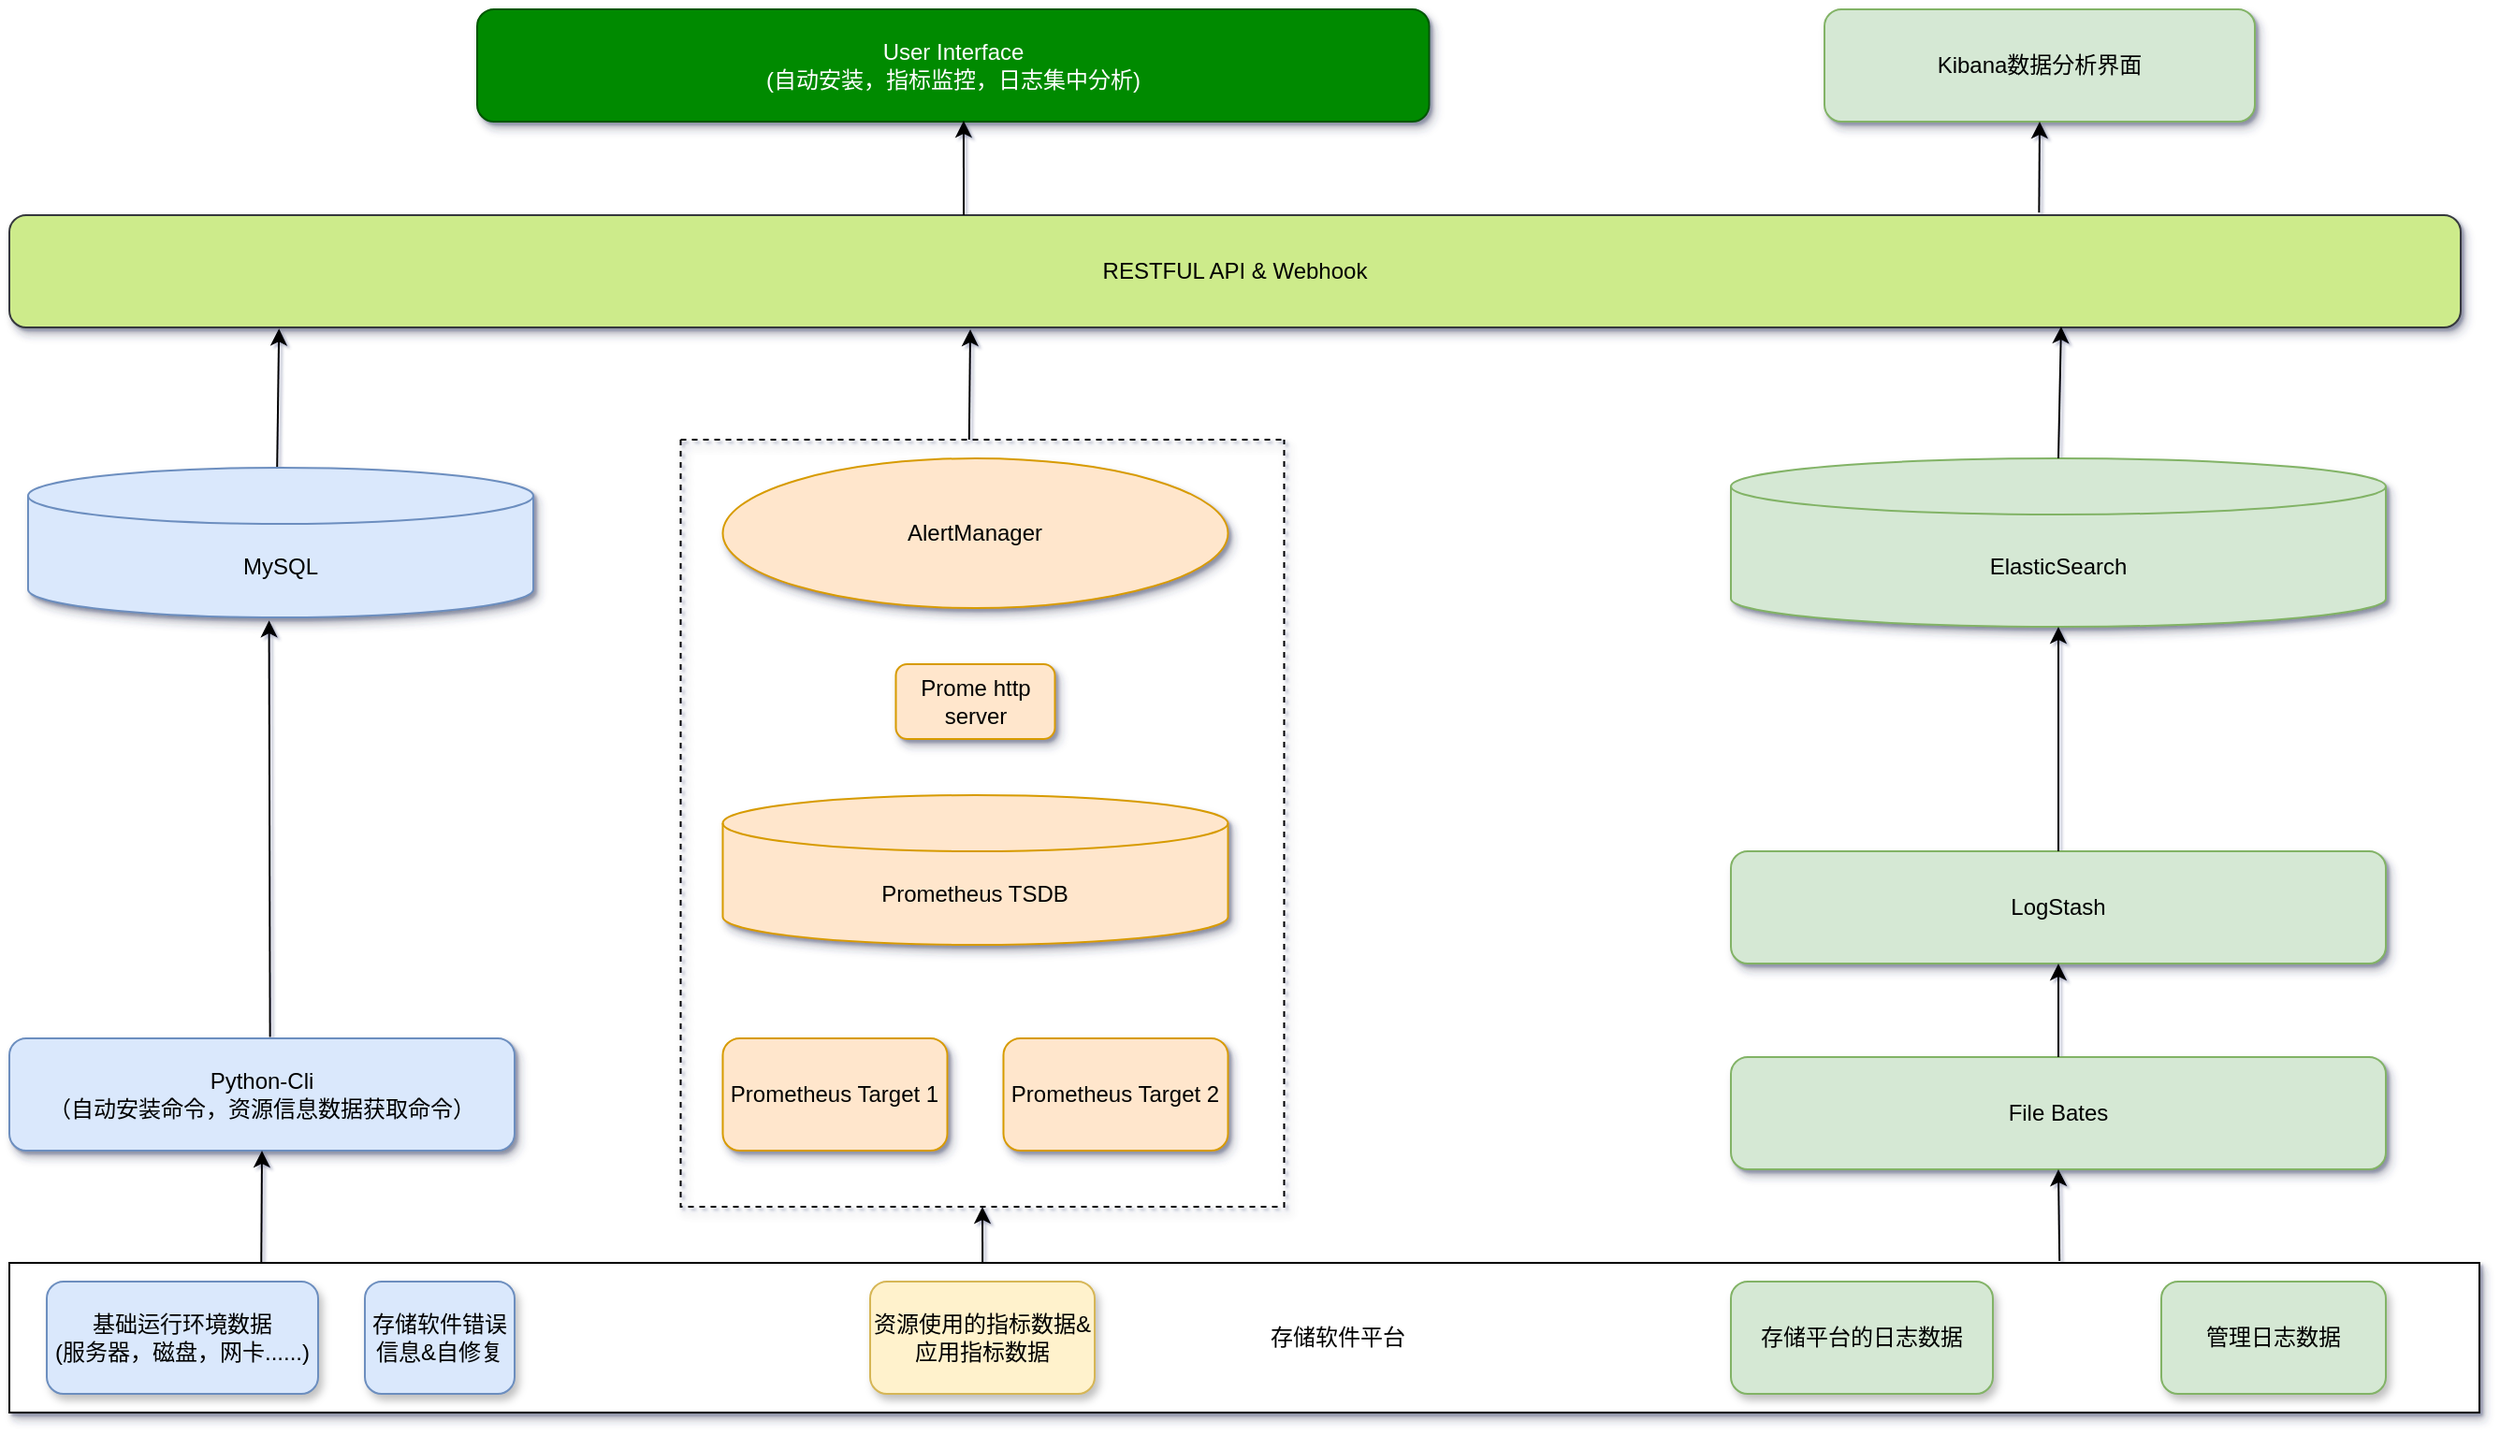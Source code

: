 <mxfile version="17.4.6" type="github">
  <diagram id="HKDHm3W87b2fDyW11oWb" name="Page-1">
    <mxGraphModel dx="2031" dy="1189" grid="1" gridSize="10" guides="1" tooltips="1" connect="1" arrows="1" fold="1" page="1" pageScale="1" pageWidth="1600" pageHeight="900" background="none" math="0" shadow="1">
      <root>
        <mxCell id="0" />
        <mxCell id="1" parent="0" />
        <mxCell id="1yw1eaSJNUBTZV5YgKpg-1" value="&amp;nbsp; &amp;nbsp; &amp;nbsp; &amp;nbsp; &amp;nbsp; &amp;nbsp; &amp;nbsp; &amp;nbsp; &amp;nbsp; &amp;nbsp; &amp;nbsp; &amp;nbsp; &amp;nbsp; &amp;nbsp; &amp;nbsp; 存储软件平台" style="rounded=0;whiteSpace=wrap;html=1;shadow=1;" vertex="1" parent="1">
          <mxGeometry x="130" y="760" width="1320" height="80" as="geometry" />
        </mxCell>
        <mxCell id="1yw1eaSJNUBTZV5YgKpg-2" value="&lt;span&gt;基础运行环境数据&lt;br&gt;(服务器，磁盘，网卡......)&lt;/span&gt;" style="rounded=1;whiteSpace=wrap;html=1;fillColor=#dae8fc;strokeColor=#6c8ebf;shadow=1;" vertex="1" parent="1">
          <mxGeometry x="150" y="770" width="145" height="60" as="geometry" />
        </mxCell>
        <mxCell id="1yw1eaSJNUBTZV5YgKpg-3" value="资源使用的指标数据&amp;amp;应用指标数据" style="rounded=1;whiteSpace=wrap;html=1;fillColor=#fff2cc;strokeColor=#d6b656;shadow=1;" vertex="1" parent="1">
          <mxGeometry x="590" y="770" width="120" height="60" as="geometry" />
        </mxCell>
        <mxCell id="1yw1eaSJNUBTZV5YgKpg-4" value="存储平台的日志数据" style="rounded=1;whiteSpace=wrap;html=1;fillColor=#d5e8d4;strokeColor=#82b366;shadow=1;" vertex="1" parent="1">
          <mxGeometry x="1050" y="770" width="140" height="60" as="geometry" />
        </mxCell>
        <mxCell id="1yw1eaSJNUBTZV5YgKpg-5" value="Python-Cli&lt;br&gt;（自动安装命令，资源信息数据获取命令）" style="rounded=1;whiteSpace=wrap;html=1;fillColor=#dae8fc;strokeColor=#6c8ebf;shadow=1;" vertex="1" parent="1">
          <mxGeometry x="130" y="640" width="270" height="60" as="geometry" />
        </mxCell>
        <mxCell id="1yw1eaSJNUBTZV5YgKpg-6" value="Prometheus TSDB" style="shape=cylinder3;whiteSpace=wrap;html=1;boundedLbl=1;backgroundOutline=1;size=15;shadow=1;fillColor=#ffe6cc;strokeColor=#d79b00;" vertex="1" parent="1">
          <mxGeometry x="511.25" y="510" width="270" height="80" as="geometry" />
        </mxCell>
        <mxCell id="1yw1eaSJNUBTZV5YgKpg-7" value="Prometheus Target 1" style="rounded=1;whiteSpace=wrap;html=1;shadow=1;fillColor=#ffe6cc;strokeColor=#d79b00;" vertex="1" parent="1">
          <mxGeometry x="511.25" y="640" width="120" height="60" as="geometry" />
        </mxCell>
        <mxCell id="1yw1eaSJNUBTZV5YgKpg-8" value="Prometheus Target 2" style="rounded=1;whiteSpace=wrap;html=1;shadow=1;fillColor=#ffe6cc;strokeColor=#d79b00;" vertex="1" parent="1">
          <mxGeometry x="661.25" y="640" width="120" height="60" as="geometry" />
        </mxCell>
        <mxCell id="1yw1eaSJNUBTZV5YgKpg-10" value="AlertManager" style="ellipse;whiteSpace=wrap;html=1;shadow=1;fillColor=#ffe6cc;strokeColor=#d79b00;" vertex="1" parent="1">
          <mxGeometry x="511.25" y="330" width="270" height="80" as="geometry" />
        </mxCell>
        <mxCell id="1yw1eaSJNUBTZV5YgKpg-11" value="RESTFUL API &amp;amp; Webhook" style="rounded=1;whiteSpace=wrap;html=1;shadow=1;fillColor=#cdeb8b;strokeColor=#36393d;" vertex="1" parent="1">
          <mxGeometry x="130" y="200" width="1310" height="60" as="geometry" />
        </mxCell>
        <mxCell id="1yw1eaSJNUBTZV5YgKpg-12" value="管理日志数据" style="rounded=1;whiteSpace=wrap;html=1;fillColor=#d5e8d4;strokeColor=#82b366;shadow=1;" vertex="1" parent="1">
          <mxGeometry x="1280" y="770" width="120" height="60" as="geometry" />
        </mxCell>
        <mxCell id="1yw1eaSJNUBTZV5YgKpg-13" value="MySQL" style="shape=cylinder3;whiteSpace=wrap;html=1;boundedLbl=1;backgroundOutline=1;size=15;shadow=1;fillColor=#dae8fc;strokeColor=#6c8ebf;" vertex="1" parent="1">
          <mxGeometry x="140" y="335" width="270" height="80" as="geometry" />
        </mxCell>
        <mxCell id="1yw1eaSJNUBTZV5YgKpg-14" value="Prome http server" style="rounded=1;whiteSpace=wrap;html=1;shadow=1;fillColor=#ffe6cc;strokeColor=#d79b00;" vertex="1" parent="1">
          <mxGeometry x="603.75" y="440" width="85" height="40" as="geometry" />
        </mxCell>
        <mxCell id="1yw1eaSJNUBTZV5YgKpg-15" value="存储软件错误信息&amp;amp;自修复" style="rounded=1;whiteSpace=wrap;html=1;fillColor=#dae8fc;strokeColor=#6c8ebf;shadow=1;" vertex="1" parent="1">
          <mxGeometry x="320" y="770" width="80" height="60" as="geometry" />
        </mxCell>
        <mxCell id="1yw1eaSJNUBTZV5YgKpg-16" value="User Interface&lt;br&gt;(自动安装，指标监控，日志集中分析)" style="rounded=1;whiteSpace=wrap;html=1;shadow=1;fillColor=#008a00;fontColor=#ffffff;strokeColor=#005700;" vertex="1" parent="1">
          <mxGeometry x="380" y="90" width="508.75" height="60" as="geometry" />
        </mxCell>
        <mxCell id="1yw1eaSJNUBTZV5YgKpg-17" value="File Bates" style="rounded=1;whiteSpace=wrap;html=1;shadow=1;fillColor=#d5e8d4;strokeColor=#82b366;" vertex="1" parent="1">
          <mxGeometry x="1050" y="650" width="350" height="60" as="geometry" />
        </mxCell>
        <mxCell id="1yw1eaSJNUBTZV5YgKpg-18" value="LogStash" style="rounded=1;whiteSpace=wrap;html=1;shadow=1;fillColor=#d5e8d4;strokeColor=#82b366;" vertex="1" parent="1">
          <mxGeometry x="1050" y="540" width="350" height="60" as="geometry" />
        </mxCell>
        <mxCell id="1yw1eaSJNUBTZV5YgKpg-20" value="ElasticSearch" style="shape=cylinder3;whiteSpace=wrap;html=1;boundedLbl=1;backgroundOutline=1;size=15;shadow=1;fillColor=#d5e8d4;strokeColor=#82b366;" vertex="1" parent="1">
          <mxGeometry x="1050" y="330" width="350" height="90" as="geometry" />
        </mxCell>
        <mxCell id="1yw1eaSJNUBTZV5YgKpg-21" value="Kibana数据分析界面" style="rounded=1;whiteSpace=wrap;html=1;shadow=1;fillColor=#d5e8d4;strokeColor=#82b366;" vertex="1" parent="1">
          <mxGeometry x="1100" y="90" width="230" height="60" as="geometry" />
        </mxCell>
        <mxCell id="1yw1eaSJNUBTZV5YgKpg-24" value="" style="swimlane;startSize=0;shadow=1;dashed=1;" vertex="1" parent="1">
          <mxGeometry x="488.75" y="320" width="322.5" height="410" as="geometry" />
        </mxCell>
        <mxCell id="1yw1eaSJNUBTZV5YgKpg-25" value="" style="endArrow=classic;html=1;rounded=0;entryX=0.5;entryY=1;entryDx=0;entryDy=0;exitX=0.102;exitY=0;exitDx=0;exitDy=0;exitPerimeter=0;" edge="1" parent="1" source="1yw1eaSJNUBTZV5YgKpg-1" target="1yw1eaSJNUBTZV5YgKpg-5">
          <mxGeometry width="50" height="50" relative="1" as="geometry">
            <mxPoint x="265" y="750" as="sourcePoint" />
            <mxPoint x="790" y="590" as="targetPoint" />
          </mxGeometry>
        </mxCell>
        <mxCell id="1yw1eaSJNUBTZV5YgKpg-26" value="" style="endArrow=classic;html=1;rounded=0;entryX=0.477;entryY=1.02;entryDx=0;entryDy=0;entryPerimeter=0;exitX=0.516;exitY=-0.013;exitDx=0;exitDy=0;exitPerimeter=0;" edge="1" parent="1" source="1yw1eaSJNUBTZV5YgKpg-5" target="1yw1eaSJNUBTZV5YgKpg-13">
          <mxGeometry width="50" height="50" relative="1" as="geometry">
            <mxPoint x="790" y="640" as="sourcePoint" />
            <mxPoint x="840" y="590" as="targetPoint" />
          </mxGeometry>
        </mxCell>
        <mxCell id="1yw1eaSJNUBTZV5YgKpg-27" value="" style="endArrow=classic;html=1;rounded=0;entryX=0.11;entryY=1.011;entryDx=0;entryDy=0;entryPerimeter=0;exitX=0.493;exitY=-0.006;exitDx=0;exitDy=0;exitPerimeter=0;" edge="1" parent="1" source="1yw1eaSJNUBTZV5YgKpg-13" target="1yw1eaSJNUBTZV5YgKpg-11">
          <mxGeometry width="50" height="50" relative="1" as="geometry">
            <mxPoint x="790" y="640" as="sourcePoint" />
            <mxPoint x="840" y="590" as="targetPoint" />
          </mxGeometry>
        </mxCell>
        <mxCell id="1yw1eaSJNUBTZV5YgKpg-28" value="" style="endArrow=classic;html=1;rounded=0;exitX=0.394;exitY=-0.001;exitDx=0;exitDy=0;exitPerimeter=0;entryX=0.5;entryY=1;entryDx=0;entryDy=0;" edge="1" parent="1" source="1yw1eaSJNUBTZV5YgKpg-1" target="1yw1eaSJNUBTZV5YgKpg-24">
          <mxGeometry width="50" height="50" relative="1" as="geometry">
            <mxPoint x="790" y="540" as="sourcePoint" />
            <mxPoint x="840" y="490" as="targetPoint" />
          </mxGeometry>
        </mxCell>
        <mxCell id="1yw1eaSJNUBTZV5YgKpg-29" value="" style="endArrow=classic;html=1;rounded=0;entryX=0.392;entryY=1.017;entryDx=0;entryDy=0;entryPerimeter=0;exitX=0.478;exitY=0;exitDx=0;exitDy=0;exitPerimeter=0;" edge="1" parent="1" source="1yw1eaSJNUBTZV5YgKpg-24" target="1yw1eaSJNUBTZV5YgKpg-11">
          <mxGeometry width="50" height="50" relative="1" as="geometry">
            <mxPoint x="700" y="420" as="sourcePoint" />
            <mxPoint x="750" y="370" as="targetPoint" />
          </mxGeometry>
        </mxCell>
        <mxCell id="1yw1eaSJNUBTZV5YgKpg-30" value="" style="endArrow=classic;html=1;rounded=0;exitX=0.83;exitY=-0.012;exitDx=0;exitDy=0;exitPerimeter=0;entryX=0.5;entryY=1;entryDx=0;entryDy=0;" edge="1" parent="1" source="1yw1eaSJNUBTZV5YgKpg-1" target="1yw1eaSJNUBTZV5YgKpg-17">
          <mxGeometry width="50" height="50" relative="1" as="geometry">
            <mxPoint x="840" y="540" as="sourcePoint" />
            <mxPoint x="890" y="490" as="targetPoint" />
          </mxGeometry>
        </mxCell>
        <mxCell id="1yw1eaSJNUBTZV5YgKpg-31" value="" style="endArrow=classic;html=1;rounded=0;exitX=0.5;exitY=0;exitDx=0;exitDy=0;entryX=0.5;entryY=1;entryDx=0;entryDy=0;" edge="1" parent="1" source="1yw1eaSJNUBTZV5YgKpg-17" target="1yw1eaSJNUBTZV5YgKpg-18">
          <mxGeometry width="50" height="50" relative="1" as="geometry">
            <mxPoint x="1235.6" y="769.04" as="sourcePoint" />
            <mxPoint x="1235" y="720" as="targetPoint" />
          </mxGeometry>
        </mxCell>
        <mxCell id="1yw1eaSJNUBTZV5YgKpg-32" value="" style="endArrow=classic;html=1;rounded=0;exitX=0.5;exitY=0;exitDx=0;exitDy=0;entryX=0.5;entryY=1;entryDx=0;entryDy=0;entryPerimeter=0;" edge="1" parent="1" source="1yw1eaSJNUBTZV5YgKpg-18" target="1yw1eaSJNUBTZV5YgKpg-20">
          <mxGeometry width="50" height="50" relative="1" as="geometry">
            <mxPoint x="1245.6" y="779.04" as="sourcePoint" />
            <mxPoint x="1245" y="730" as="targetPoint" />
          </mxGeometry>
        </mxCell>
        <mxCell id="1yw1eaSJNUBTZV5YgKpg-33" value="" style="endArrow=classic;html=1;rounded=0;entryX=0.837;entryY=0.992;entryDx=0;entryDy=0;entryPerimeter=0;exitX=0.5;exitY=0;exitDx=0;exitDy=0;exitPerimeter=0;" edge="1" parent="1" source="1yw1eaSJNUBTZV5YgKpg-20" target="1yw1eaSJNUBTZV5YgKpg-11">
          <mxGeometry width="50" height="50" relative="1" as="geometry">
            <mxPoint x="1060" y="400" as="sourcePoint" />
            <mxPoint x="1110" y="350" as="targetPoint" />
          </mxGeometry>
        </mxCell>
        <mxCell id="1yw1eaSJNUBTZV5YgKpg-34" value="" style="endArrow=classic;html=1;rounded=0;entryX=0.511;entryY=0.992;entryDx=0;entryDy=0;entryPerimeter=0;" edge="1" parent="1" target="1yw1eaSJNUBTZV5YgKpg-16">
          <mxGeometry width="50" height="50" relative="1" as="geometry">
            <mxPoint x="640" y="200" as="sourcePoint" />
            <mxPoint x="700" y="350" as="targetPoint" />
          </mxGeometry>
        </mxCell>
        <mxCell id="1yw1eaSJNUBTZV5YgKpg-35" value="" style="endArrow=classic;html=1;rounded=0;entryX=0.5;entryY=1;entryDx=0;entryDy=0;exitX=0.828;exitY=-0.022;exitDx=0;exitDy=0;exitPerimeter=0;" edge="1" parent="1" source="1yw1eaSJNUBTZV5YgKpg-11" target="1yw1eaSJNUBTZV5YgKpg-21">
          <mxGeometry width="50" height="50" relative="1" as="geometry">
            <mxPoint x="960" y="400" as="sourcePoint" />
            <mxPoint x="1010" y="350" as="targetPoint" />
          </mxGeometry>
        </mxCell>
      </root>
    </mxGraphModel>
  </diagram>
</mxfile>
